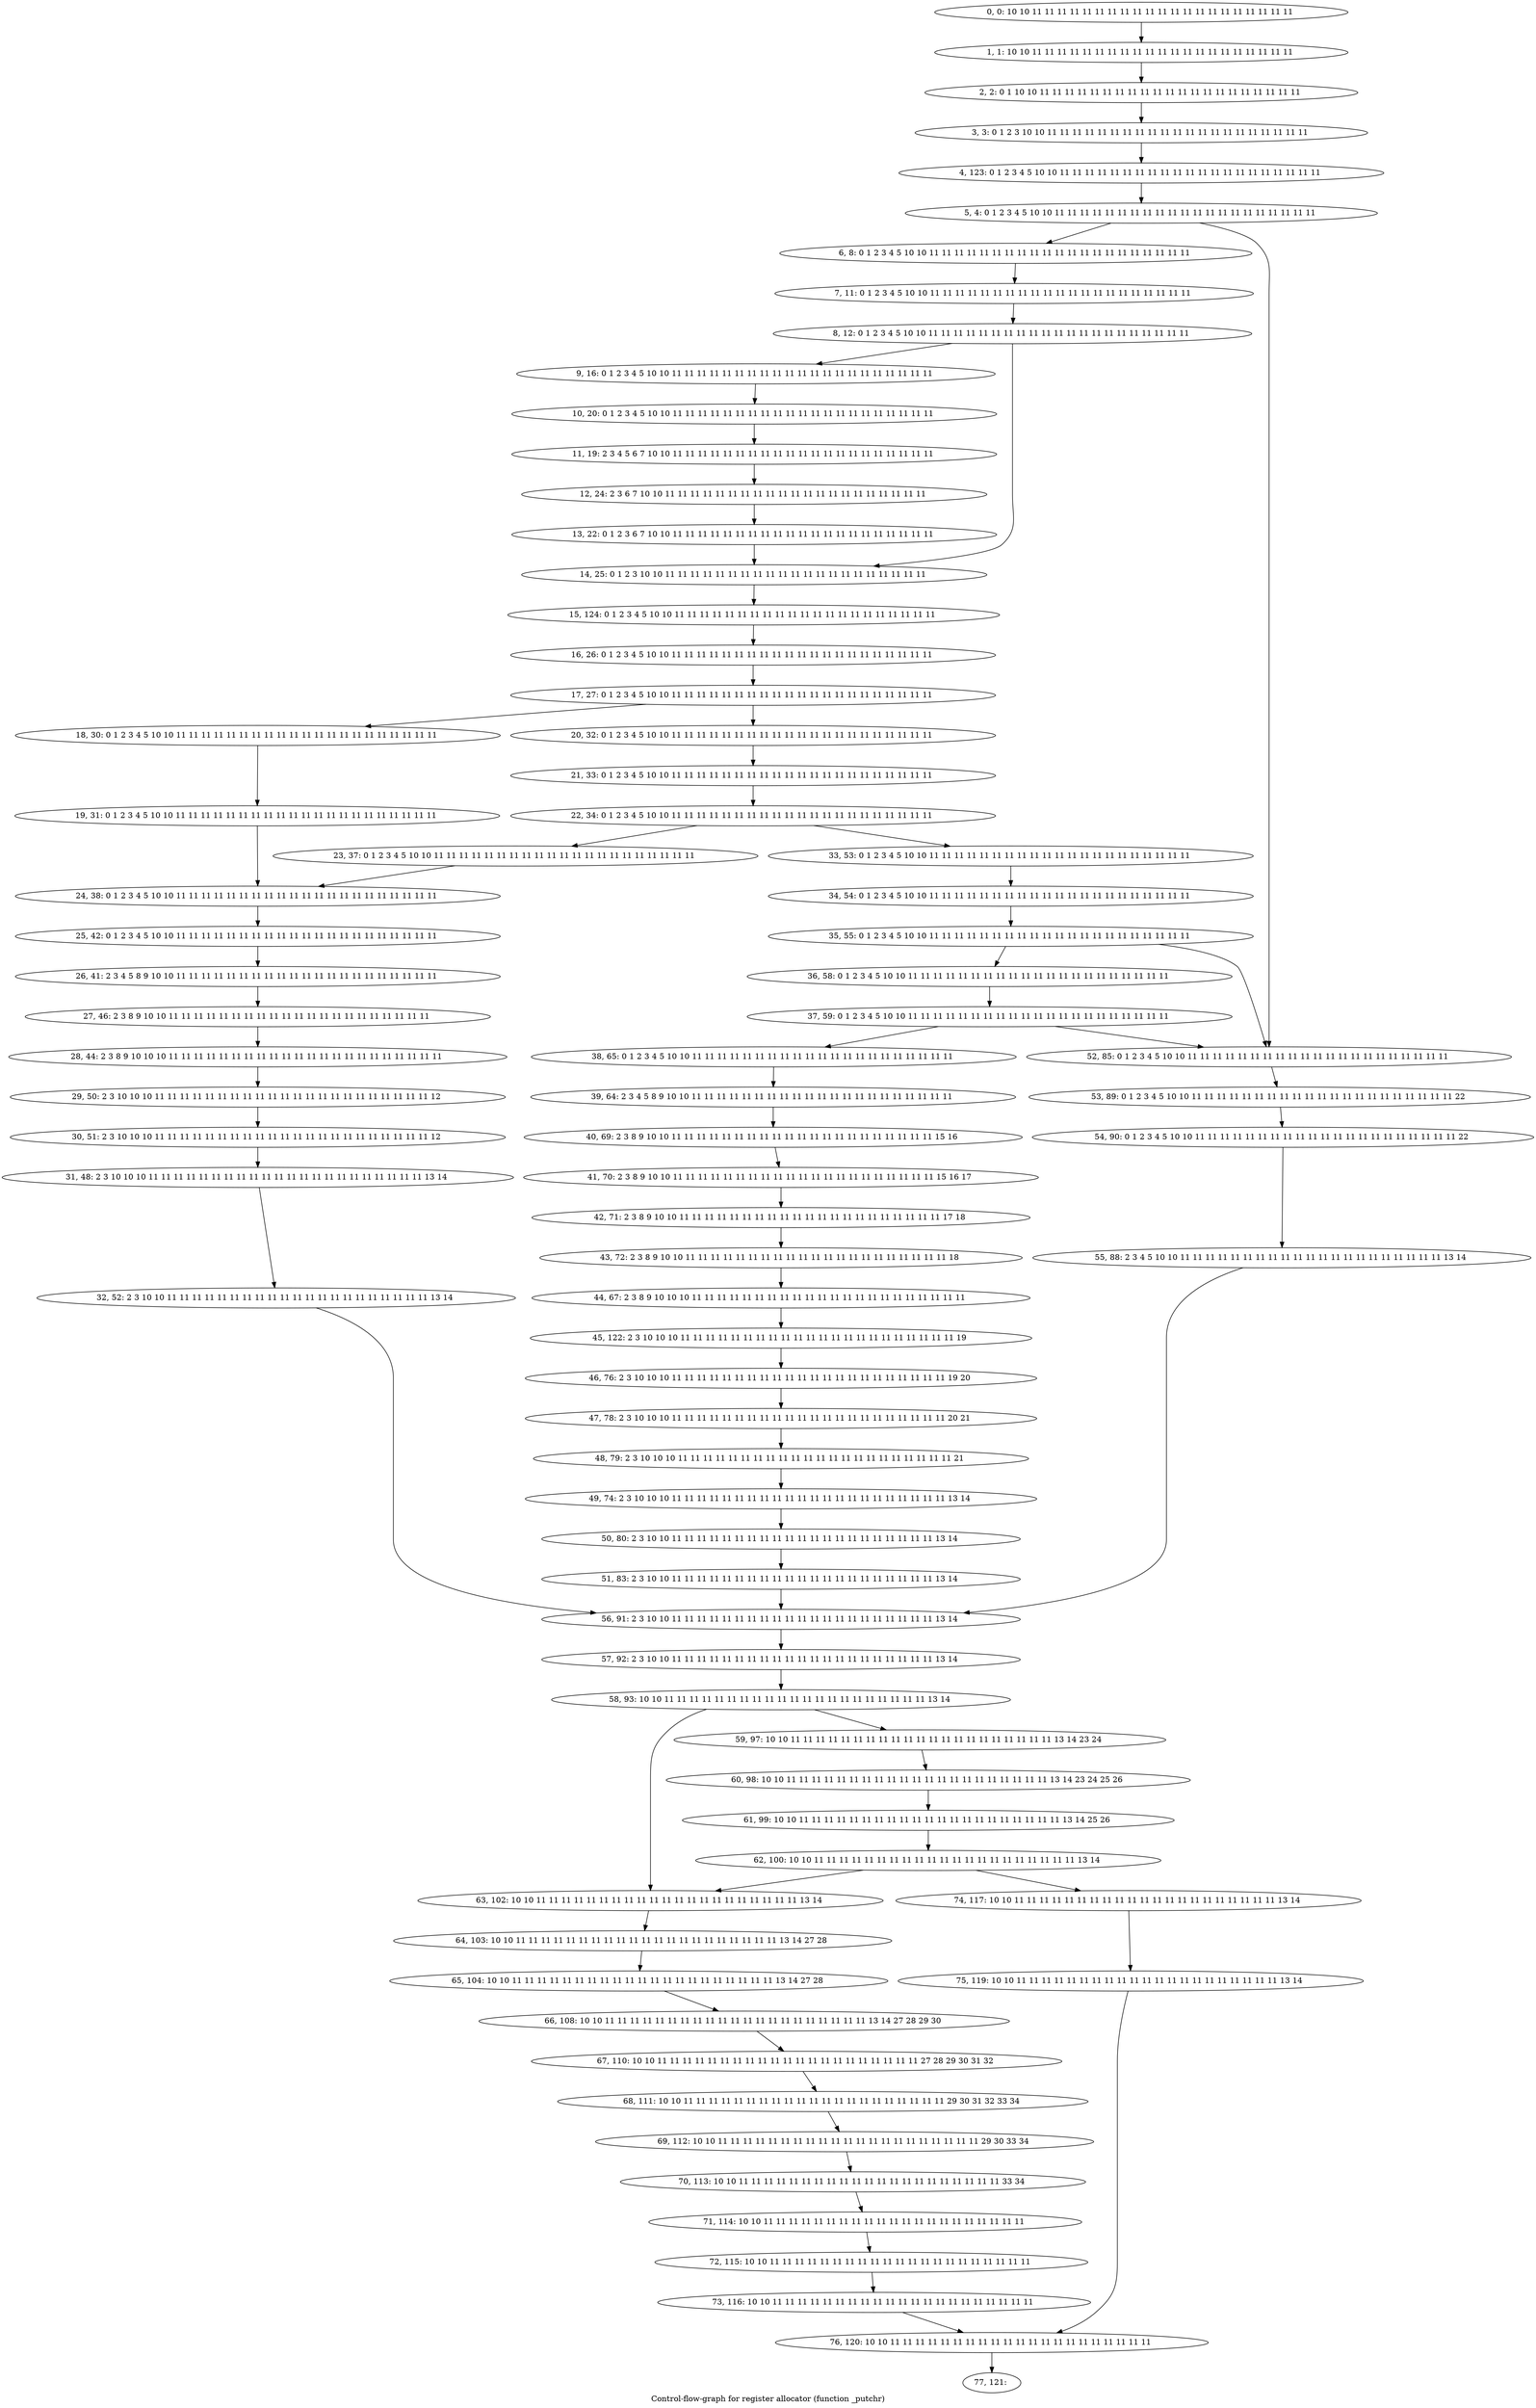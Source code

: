 digraph G {
graph [label="Control-flow-graph for register allocator (function _putchr)"]
0[label="0, 0: 10 10 11 11 11 11 11 11 11 11 11 11 11 11 11 11 11 11 11 11 11 11 11 "];
1[label="1, 1: 10 10 11 11 11 11 11 11 11 11 11 11 11 11 11 11 11 11 11 11 11 11 11 "];
2[label="2, 2: 0 1 10 10 11 11 11 11 11 11 11 11 11 11 11 11 11 11 11 11 11 11 11 11 11 "];
3[label="3, 3: 0 1 2 3 10 10 11 11 11 11 11 11 11 11 11 11 11 11 11 11 11 11 11 11 11 11 11 "];
4[label="4, 123: 0 1 2 3 4 5 10 10 11 11 11 11 11 11 11 11 11 11 11 11 11 11 11 11 11 11 11 11 11 "];
5[label="5, 4: 0 1 2 3 4 5 10 10 11 11 11 11 11 11 11 11 11 11 11 11 11 11 11 11 11 11 11 11 11 "];
6[label="6, 8: 0 1 2 3 4 5 10 10 11 11 11 11 11 11 11 11 11 11 11 11 11 11 11 11 11 11 11 11 11 "];
7[label="7, 11: 0 1 2 3 4 5 10 10 11 11 11 11 11 11 11 11 11 11 11 11 11 11 11 11 11 11 11 11 11 "];
8[label="8, 12: 0 1 2 3 4 5 10 10 11 11 11 11 11 11 11 11 11 11 11 11 11 11 11 11 11 11 11 11 11 "];
9[label="9, 16: 0 1 2 3 4 5 10 10 11 11 11 11 11 11 11 11 11 11 11 11 11 11 11 11 11 11 11 11 11 "];
10[label="10, 20: 0 1 2 3 4 5 10 10 11 11 11 11 11 11 11 11 11 11 11 11 11 11 11 11 11 11 11 11 11 "];
11[label="11, 19: 2 3 4 5 6 7 10 10 11 11 11 11 11 11 11 11 11 11 11 11 11 11 11 11 11 11 11 11 11 "];
12[label="12, 24: 2 3 6 7 10 10 11 11 11 11 11 11 11 11 11 11 11 11 11 11 11 11 11 11 11 11 11 "];
13[label="13, 22: 0 1 2 3 6 7 10 10 11 11 11 11 11 11 11 11 11 11 11 11 11 11 11 11 11 11 11 11 11 "];
14[label="14, 25: 0 1 2 3 10 10 11 11 11 11 11 11 11 11 11 11 11 11 11 11 11 11 11 11 11 11 11 "];
15[label="15, 124: 0 1 2 3 4 5 10 10 11 11 11 11 11 11 11 11 11 11 11 11 11 11 11 11 11 11 11 11 11 "];
16[label="16, 26: 0 1 2 3 4 5 10 10 11 11 11 11 11 11 11 11 11 11 11 11 11 11 11 11 11 11 11 11 11 "];
17[label="17, 27: 0 1 2 3 4 5 10 10 11 11 11 11 11 11 11 11 11 11 11 11 11 11 11 11 11 11 11 11 11 "];
18[label="18, 30: 0 1 2 3 4 5 10 10 11 11 11 11 11 11 11 11 11 11 11 11 11 11 11 11 11 11 11 11 11 "];
19[label="19, 31: 0 1 2 3 4 5 10 10 11 11 11 11 11 11 11 11 11 11 11 11 11 11 11 11 11 11 11 11 11 "];
20[label="20, 32: 0 1 2 3 4 5 10 10 11 11 11 11 11 11 11 11 11 11 11 11 11 11 11 11 11 11 11 11 11 "];
21[label="21, 33: 0 1 2 3 4 5 10 10 11 11 11 11 11 11 11 11 11 11 11 11 11 11 11 11 11 11 11 11 11 "];
22[label="22, 34: 0 1 2 3 4 5 10 10 11 11 11 11 11 11 11 11 11 11 11 11 11 11 11 11 11 11 11 11 11 "];
23[label="23, 37: 0 1 2 3 4 5 10 10 11 11 11 11 11 11 11 11 11 11 11 11 11 11 11 11 11 11 11 11 11 "];
24[label="24, 38: 0 1 2 3 4 5 10 10 11 11 11 11 11 11 11 11 11 11 11 11 11 11 11 11 11 11 11 11 11 "];
25[label="25, 42: 0 1 2 3 4 5 10 10 11 11 11 11 11 11 11 11 11 11 11 11 11 11 11 11 11 11 11 11 11 "];
26[label="26, 41: 2 3 4 5 8 9 10 10 11 11 11 11 11 11 11 11 11 11 11 11 11 11 11 11 11 11 11 11 11 "];
27[label="27, 46: 2 3 8 9 10 10 11 11 11 11 11 11 11 11 11 11 11 11 11 11 11 11 11 11 11 11 11 "];
28[label="28, 44: 2 3 8 9 10 10 10 11 11 11 11 11 11 11 11 11 11 11 11 11 11 11 11 11 11 11 11 11 11 "];
29[label="29, 50: 2 3 10 10 10 11 11 11 11 11 11 11 11 11 11 11 11 11 11 11 11 11 11 11 11 11 11 12 "];
30[label="30, 51: 2 3 10 10 10 11 11 11 11 11 11 11 11 11 11 11 11 11 11 11 11 11 11 11 11 11 11 12 "];
31[label="31, 48: 2 3 10 10 10 11 11 11 11 11 11 11 11 11 11 11 11 11 11 11 11 11 11 11 11 11 11 13 14 "];
32[label="32, 52: 2 3 10 10 11 11 11 11 11 11 11 11 11 11 11 11 11 11 11 11 11 11 11 11 11 13 14 "];
33[label="33, 53: 0 1 2 3 4 5 10 10 11 11 11 11 11 11 11 11 11 11 11 11 11 11 11 11 11 11 11 11 11 "];
34[label="34, 54: 0 1 2 3 4 5 10 10 11 11 11 11 11 11 11 11 11 11 11 11 11 11 11 11 11 11 11 11 11 "];
35[label="35, 55: 0 1 2 3 4 5 10 10 11 11 11 11 11 11 11 11 11 11 11 11 11 11 11 11 11 11 11 11 11 "];
36[label="36, 58: 0 1 2 3 4 5 10 10 11 11 11 11 11 11 11 11 11 11 11 11 11 11 11 11 11 11 11 11 11 "];
37[label="37, 59: 0 1 2 3 4 5 10 10 11 11 11 11 11 11 11 11 11 11 11 11 11 11 11 11 11 11 11 11 11 "];
38[label="38, 65: 0 1 2 3 4 5 10 10 11 11 11 11 11 11 11 11 11 11 11 11 11 11 11 11 11 11 11 11 11 "];
39[label="39, 64: 2 3 4 5 8 9 10 10 11 11 11 11 11 11 11 11 11 11 11 11 11 11 11 11 11 11 11 11 11 "];
40[label="40, 69: 2 3 8 9 10 10 11 11 11 11 11 11 11 11 11 11 11 11 11 11 11 11 11 11 11 11 11 15 16 "];
41[label="41, 70: 2 3 8 9 10 10 11 11 11 11 11 11 11 11 11 11 11 11 11 11 11 11 11 11 11 11 11 15 16 17 "];
42[label="42, 71: 2 3 8 9 10 10 11 11 11 11 11 11 11 11 11 11 11 11 11 11 11 11 11 11 11 11 11 17 18 "];
43[label="43, 72: 2 3 8 9 10 10 11 11 11 11 11 11 11 11 11 11 11 11 11 11 11 11 11 11 11 11 11 18 "];
44[label="44, 67: 2 3 8 9 10 10 10 11 11 11 11 11 11 11 11 11 11 11 11 11 11 11 11 11 11 11 11 11 11 "];
45[label="45, 122: 2 3 10 10 10 11 11 11 11 11 11 11 11 11 11 11 11 11 11 11 11 11 11 11 11 11 11 19 "];
46[label="46, 76: 2 3 10 10 10 11 11 11 11 11 11 11 11 11 11 11 11 11 11 11 11 11 11 11 11 11 11 19 20 "];
47[label="47, 78: 2 3 10 10 10 11 11 11 11 11 11 11 11 11 11 11 11 11 11 11 11 11 11 11 11 11 11 20 21 "];
48[label="48, 79: 2 3 10 10 10 11 11 11 11 11 11 11 11 11 11 11 11 11 11 11 11 11 11 11 11 11 11 21 "];
49[label="49, 74: 2 3 10 10 10 11 11 11 11 11 11 11 11 11 11 11 11 11 11 11 11 11 11 11 11 11 11 13 14 "];
50[label="50, 80: 2 3 10 10 11 11 11 11 11 11 11 11 11 11 11 11 11 11 11 11 11 11 11 11 11 13 14 "];
51[label="51, 83: 2 3 10 10 11 11 11 11 11 11 11 11 11 11 11 11 11 11 11 11 11 11 11 11 11 13 14 "];
52[label="52, 85: 0 1 2 3 4 5 10 10 11 11 11 11 11 11 11 11 11 11 11 11 11 11 11 11 11 11 11 11 11 "];
53[label="53, 89: 0 1 2 3 4 5 10 10 11 11 11 11 11 11 11 11 11 11 11 11 11 11 11 11 11 11 11 11 11 22 "];
54[label="54, 90: 0 1 2 3 4 5 10 10 11 11 11 11 11 11 11 11 11 11 11 11 11 11 11 11 11 11 11 11 11 22 "];
55[label="55, 88: 2 3 4 5 10 10 11 11 11 11 11 11 11 11 11 11 11 11 11 11 11 11 11 11 11 11 11 13 14 "];
56[label="56, 91: 2 3 10 10 11 11 11 11 11 11 11 11 11 11 11 11 11 11 11 11 11 11 11 11 11 13 14 "];
57[label="57, 92: 2 3 10 10 11 11 11 11 11 11 11 11 11 11 11 11 11 11 11 11 11 11 11 11 11 13 14 "];
58[label="58, 93: 10 10 11 11 11 11 11 11 11 11 11 11 11 11 11 11 11 11 11 11 11 11 11 13 14 "];
59[label="59, 97: 10 10 11 11 11 11 11 11 11 11 11 11 11 11 11 11 11 11 11 11 11 11 11 13 14 23 24 "];
60[label="60, 98: 10 10 11 11 11 11 11 11 11 11 11 11 11 11 11 11 11 11 11 11 11 11 11 13 14 23 24 25 26 "];
61[label="61, 99: 10 10 11 11 11 11 11 11 11 11 11 11 11 11 11 11 11 11 11 11 11 11 11 13 14 25 26 "];
62[label="62, 100: 10 10 11 11 11 11 11 11 11 11 11 11 11 11 11 11 11 11 11 11 11 11 11 13 14 "];
63[label="63, 102: 10 10 11 11 11 11 11 11 11 11 11 11 11 11 11 11 11 11 11 11 11 11 11 13 14 "];
64[label="64, 103: 10 10 11 11 11 11 11 11 11 11 11 11 11 11 11 11 11 11 11 11 11 11 11 13 14 27 28 "];
65[label="65, 104: 10 10 11 11 11 11 11 11 11 11 11 11 11 11 11 11 11 11 11 11 11 11 11 13 14 27 28 "];
66[label="66, 108: 10 10 11 11 11 11 11 11 11 11 11 11 11 11 11 11 11 11 11 11 11 11 11 13 14 27 28 29 30 "];
67[label="67, 110: 10 10 11 11 11 11 11 11 11 11 11 11 11 11 11 11 11 11 11 11 11 11 11 27 28 29 30 31 32 "];
68[label="68, 111: 10 10 11 11 11 11 11 11 11 11 11 11 11 11 11 11 11 11 11 11 11 11 11 29 30 31 32 33 34 "];
69[label="69, 112: 10 10 11 11 11 11 11 11 11 11 11 11 11 11 11 11 11 11 11 11 11 11 11 29 30 33 34 "];
70[label="70, 113: 10 10 11 11 11 11 11 11 11 11 11 11 11 11 11 11 11 11 11 11 11 11 11 33 34 "];
71[label="71, 114: 10 10 11 11 11 11 11 11 11 11 11 11 11 11 11 11 11 11 11 11 11 11 11 "];
72[label="72, 115: 10 10 11 11 11 11 11 11 11 11 11 11 11 11 11 11 11 11 11 11 11 11 11 "];
73[label="73, 116: 10 10 11 11 11 11 11 11 11 11 11 11 11 11 11 11 11 11 11 11 11 11 11 "];
74[label="74, 117: 10 10 11 11 11 11 11 11 11 11 11 11 11 11 11 11 11 11 11 11 11 11 11 13 14 "];
75[label="75, 119: 10 10 11 11 11 11 11 11 11 11 11 11 11 11 11 11 11 11 11 11 11 11 11 13 14 "];
76[label="76, 120: 10 10 11 11 11 11 11 11 11 11 11 11 11 11 11 11 11 11 11 11 11 11 11 "];
77[label="77, 121: "];
0->1 ;
1->2 ;
2->3 ;
3->4 ;
4->5 ;
5->6 ;
5->52 ;
6->7 ;
7->8 ;
8->9 ;
8->14 ;
9->10 ;
10->11 ;
11->12 ;
12->13 ;
13->14 ;
14->15 ;
15->16 ;
16->17 ;
17->18 ;
17->20 ;
18->19 ;
19->24 ;
20->21 ;
21->22 ;
22->23 ;
22->33 ;
23->24 ;
24->25 ;
25->26 ;
26->27 ;
27->28 ;
28->29 ;
29->30 ;
30->31 ;
31->32 ;
32->56 ;
33->34 ;
34->35 ;
35->36 ;
35->52 ;
36->37 ;
37->38 ;
37->52 ;
38->39 ;
39->40 ;
40->41 ;
41->42 ;
42->43 ;
43->44 ;
44->45 ;
45->46 ;
46->47 ;
47->48 ;
48->49 ;
49->50 ;
50->51 ;
51->56 ;
52->53 ;
53->54 ;
54->55 ;
55->56 ;
56->57 ;
57->58 ;
58->59 ;
58->63 ;
59->60 ;
60->61 ;
61->62 ;
62->63 ;
62->74 ;
63->64 ;
64->65 ;
65->66 ;
66->67 ;
67->68 ;
68->69 ;
69->70 ;
70->71 ;
71->72 ;
72->73 ;
73->76 ;
74->75 ;
75->76 ;
76->77 ;
}
